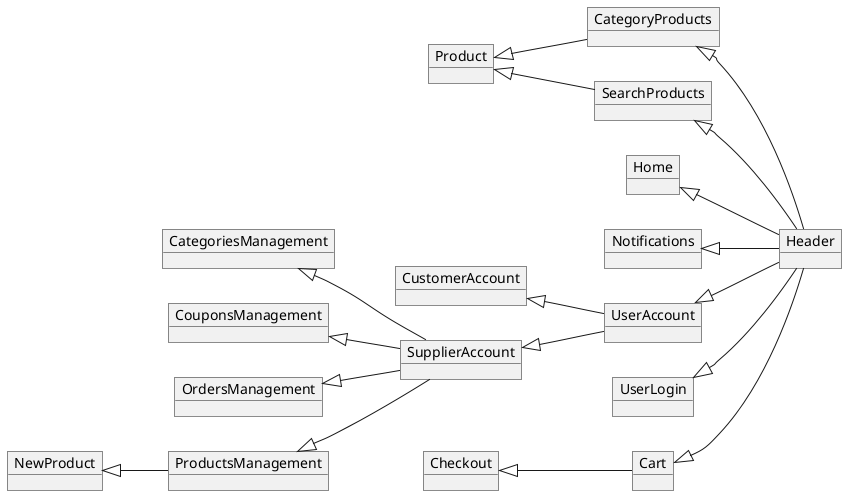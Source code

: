 @startuml

left to right direction

object Cart
object CategoriesManagement
object CategoryProducts
object Checkout
object CouponsManagement
object CustomerAccount
object Header
object Home
object NewProduct
object Notifications
object OrdersManagement
object Product
object ProductsManagement
object SearchProducts
object SupplierAccount
object UserAccount
object UserLogin

Notifications <|-- Header
UserAccount <|-- Header
Cart <|-- Header
SearchProducts <|-- Header
CategoryProducts <|-- Header
Home <|-- Header
UserLogin <|-- Header
CustomerAccount <|-- UserAccount
SupplierAccount <|-- UserAccount
CouponsManagement <|-- SupplierAccount
OrdersManagement <|-- SupplierAccount
ProductsManagement <|-- SupplierAccount
CategoriesManagement <|-- SupplierAccount
NewProduct <|-- ProductsManagement
Product <|-- CategoryProducts
Product <|-- SearchProducts
Checkout <|-- Cart

@enduml
